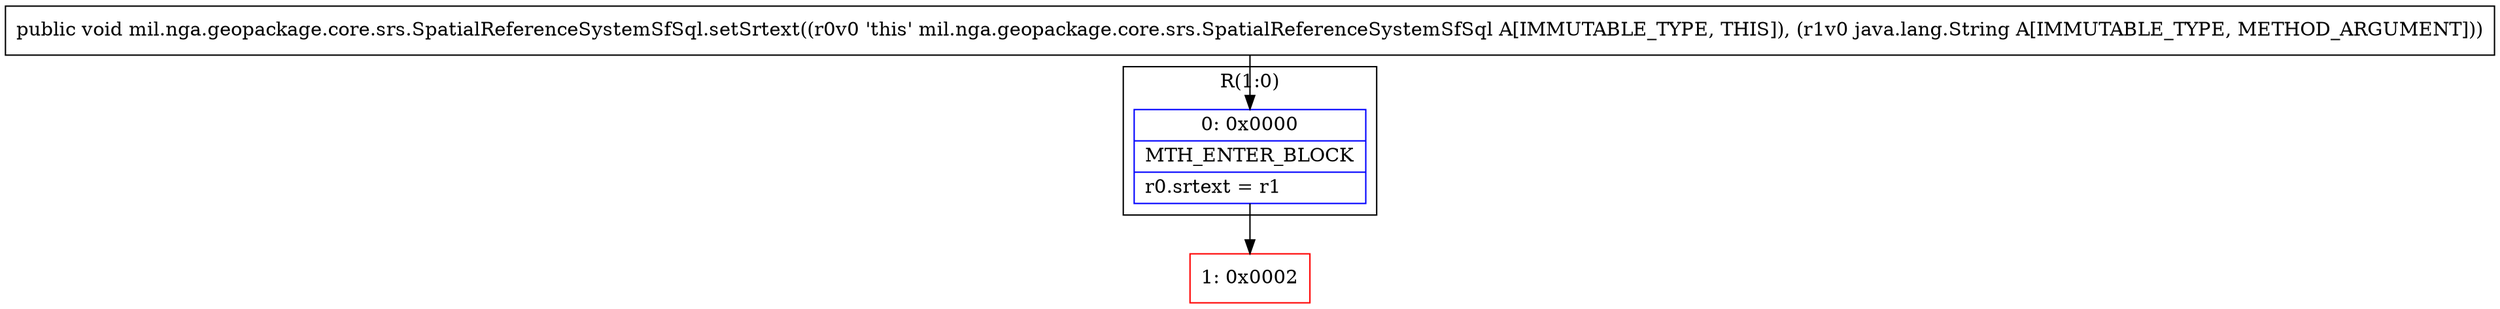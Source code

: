 digraph "CFG formil.nga.geopackage.core.srs.SpatialReferenceSystemSfSql.setSrtext(Ljava\/lang\/String;)V" {
subgraph cluster_Region_2073334792 {
label = "R(1:0)";
node [shape=record,color=blue];
Node_0 [shape=record,label="{0\:\ 0x0000|MTH_ENTER_BLOCK\l|r0.srtext = r1\l}"];
}
Node_1 [shape=record,color=red,label="{1\:\ 0x0002}"];
MethodNode[shape=record,label="{public void mil.nga.geopackage.core.srs.SpatialReferenceSystemSfSql.setSrtext((r0v0 'this' mil.nga.geopackage.core.srs.SpatialReferenceSystemSfSql A[IMMUTABLE_TYPE, THIS]), (r1v0 java.lang.String A[IMMUTABLE_TYPE, METHOD_ARGUMENT])) }"];
MethodNode -> Node_0;
Node_0 -> Node_1;
}

